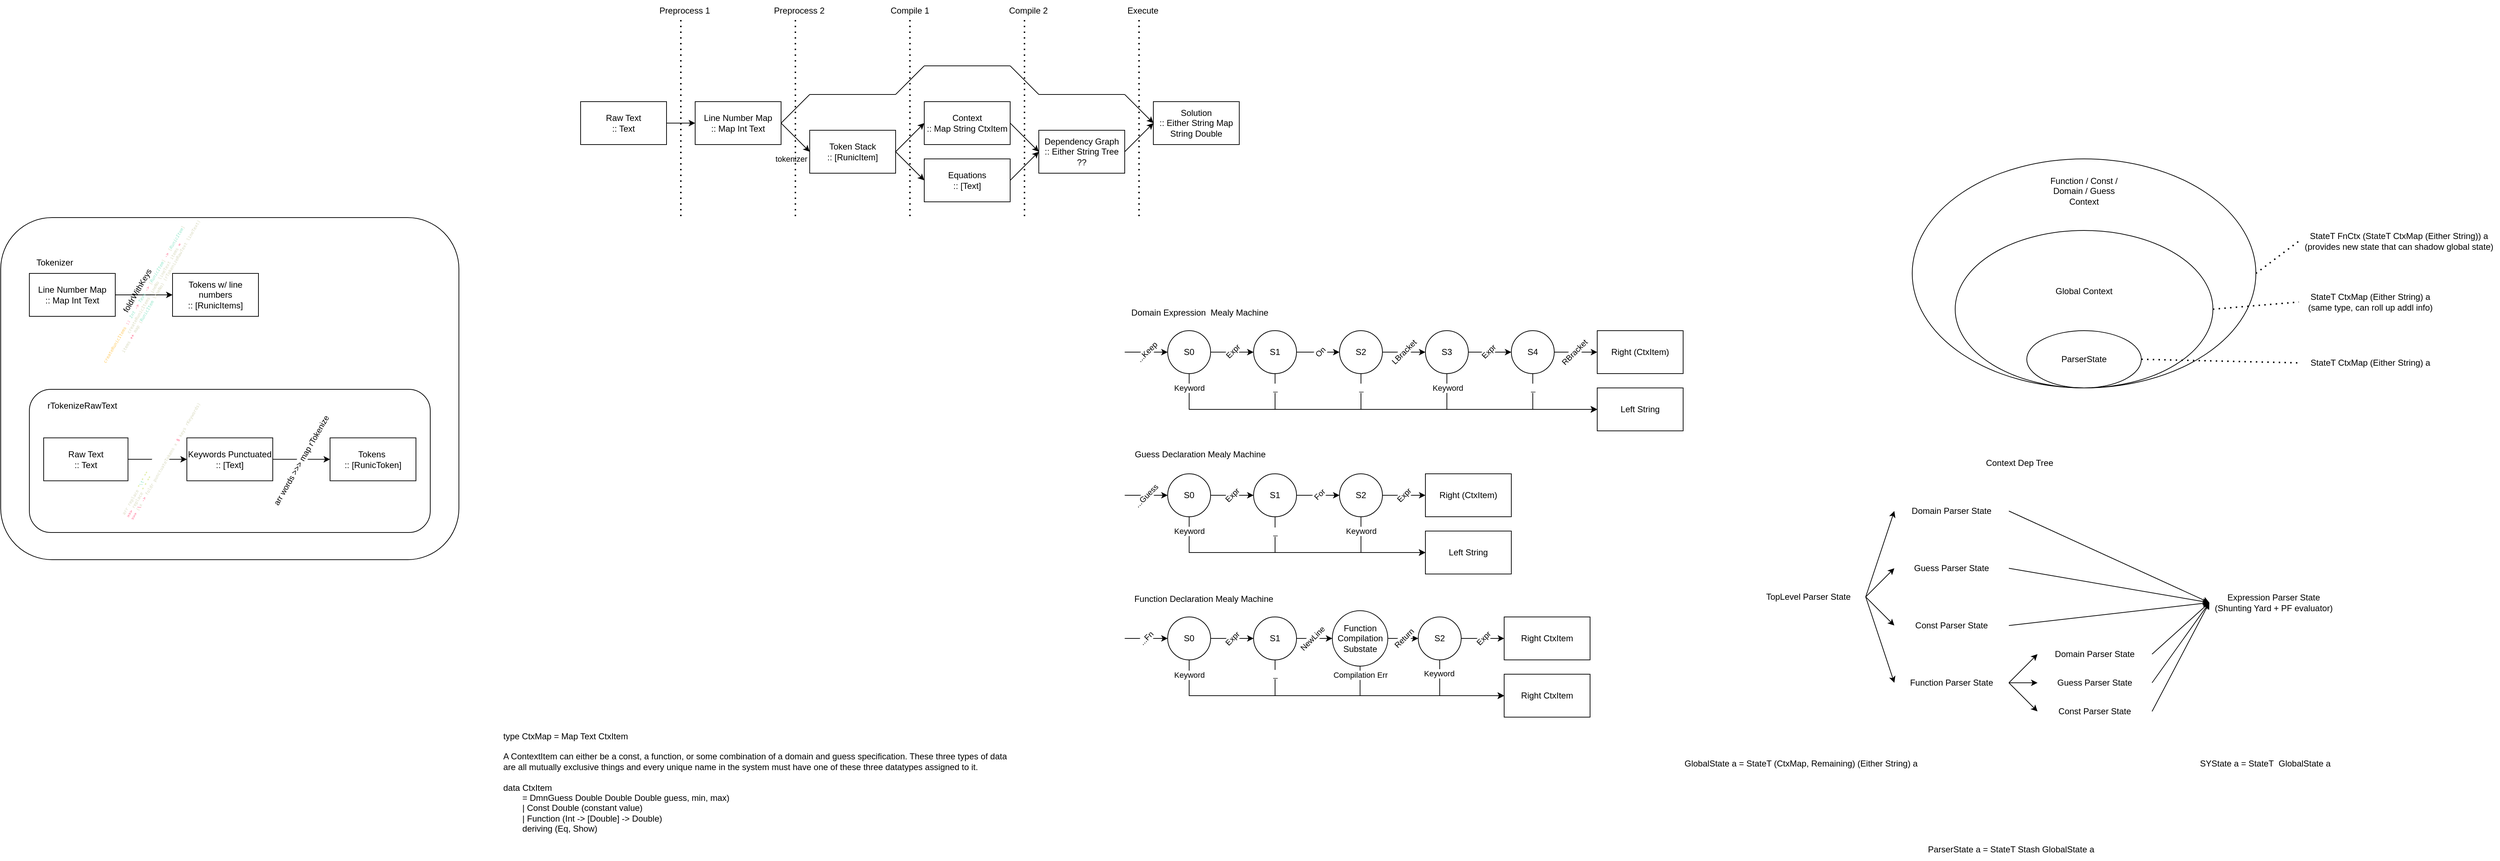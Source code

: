 <mxfile version="25.0.2">
  <diagram name="Page-1" id="S0do9fM15G61Ccgwfs_P">
    <mxGraphModel dx="2047" dy="714" grid="1" gridSize="10" guides="1" tooltips="1" connect="1" arrows="1" fold="1" page="0" pageScale="1" pageWidth="850" pageHeight="1100" math="0" shadow="0">
      <root>
        <mxCell id="0" />
        <mxCell id="1" parent="0" />
        <mxCell id="urvwsN98mO9vwwFV93mK-2" value="Raw Text&lt;div&gt;:: Text&lt;/div&gt;" style="rounded=0;whiteSpace=wrap;html=1;" parent="1" vertex="1">
          <mxGeometry x="80" y="160" width="120" height="60" as="geometry" />
        </mxCell>
        <mxCell id="urvwsN98mO9vwwFV93mK-3" value="" style="endArrow=classic;html=1;rounded=0;entryX=0;entryY=0.5;entryDx=0;entryDy=0;exitX=1;exitY=0.5;exitDx=0;exitDy=0;" parent="1" source="urvwsN98mO9vwwFV93mK-2" target="urvwsN98mO9vwwFV93mK-4" edge="1">
          <mxGeometry width="50" height="50" relative="1" as="geometry">
            <mxPoint x="190" y="180" as="sourcePoint" />
            <mxPoint x="210" y="170" as="targetPoint" />
          </mxGeometry>
        </mxCell>
        <mxCell id="urvwsN98mO9vwwFV93mK-4" value="Line Number Map&lt;div&gt;:: Map Int Text&lt;/div&gt;" style="rounded=0;whiteSpace=wrap;html=1;" parent="1" vertex="1">
          <mxGeometry x="240" y="160" width="120" height="60" as="geometry" />
        </mxCell>
        <mxCell id="urvwsN98mO9vwwFV93mK-5" value="" style="endArrow=classic;html=1;rounded=0;entryX=0;entryY=0.5;entryDx=0;entryDy=0;exitX=1;exitY=0.5;exitDx=0;exitDy=0;" parent="1" source="urvwsN98mO9vwwFV93mK-4" target="urvwsN98mO9vwwFV93mK-7" edge="1">
          <mxGeometry width="50" height="50" relative="1" as="geometry">
            <mxPoint x="380" y="190" as="sourcePoint" />
            <mxPoint x="425" y="230" as="targetPoint" />
          </mxGeometry>
        </mxCell>
        <mxCell id="8Oi3aWrr_vO2dW76eiPb-33" value="tokenizer" style="edgeLabel;html=1;align=center;verticalAlign=middle;resizable=0;points=[];" parent="urvwsN98mO9vwwFV93mK-5" vertex="1" connectable="0">
          <mxGeometry x="-0.249" y="-1" relative="1" as="geometry">
            <mxPoint y="34" as="offset" />
          </mxGeometry>
        </mxCell>
        <mxCell id="urvwsN98mO9vwwFV93mK-7" value="Token Stack&lt;div&gt;:: [RunicItem]&lt;/div&gt;" style="rounded=0;whiteSpace=wrap;html=1;" parent="1" vertex="1">
          <mxGeometry x="400" y="200" width="120" height="60" as="geometry" />
        </mxCell>
        <mxCell id="urvwsN98mO9vwwFV93mK-9" value="Context&lt;div&gt;:: Map String CtxItem&lt;/div&gt;" style="rounded=0;whiteSpace=wrap;html=1;" parent="1" vertex="1">
          <mxGeometry x="560" y="160" width="120" height="60" as="geometry" />
        </mxCell>
        <mxCell id="urvwsN98mO9vwwFV93mK-10" value="Equations&lt;div&gt;:: [Text]&lt;/div&gt;" style="rounded=0;whiteSpace=wrap;html=1;" parent="1" vertex="1">
          <mxGeometry x="560" y="240" width="120" height="60" as="geometry" />
        </mxCell>
        <mxCell id="urvwsN98mO9vwwFV93mK-13" value="" style="endArrow=classic;html=1;rounded=0;entryX=0;entryY=0.5;entryDx=0;entryDy=0;exitX=1;exitY=0.5;exitDx=0;exitDy=0;" parent="1" source="urvwsN98mO9vwwFV93mK-7" target="urvwsN98mO9vwwFV93mK-10" edge="1">
          <mxGeometry width="50" height="50" relative="1" as="geometry">
            <mxPoint x="490" y="280" as="sourcePoint" />
            <mxPoint x="530" y="280" as="targetPoint" />
          </mxGeometry>
        </mxCell>
        <mxCell id="urvwsN98mO9vwwFV93mK-14" value="" style="endArrow=classic;html=1;rounded=0;entryX=0;entryY=0.5;entryDx=0;entryDy=0;exitX=1;exitY=0.5;exitDx=0;exitDy=0;" parent="1" source="urvwsN98mO9vwwFV93mK-7" target="urvwsN98mO9vwwFV93mK-9" edge="1">
          <mxGeometry width="50" height="50" relative="1" as="geometry">
            <mxPoint x="550" y="230" as="sourcePoint" />
            <mxPoint x="560" y="210" as="targetPoint" />
          </mxGeometry>
        </mxCell>
        <mxCell id="8Oi3aWrr_vO2dW76eiPb-1" value="Dependency Graph&lt;div&gt;:: Either String Tree ??&lt;/div&gt;" style="rounded=0;whiteSpace=wrap;html=1;" parent="1" vertex="1">
          <mxGeometry x="720" y="200" width="120" height="60" as="geometry" />
        </mxCell>
        <mxCell id="8Oi3aWrr_vO2dW76eiPb-2" value="" style="endArrow=classic;html=1;rounded=0;entryX=0;entryY=0.5;entryDx=0;entryDy=0;exitX=1;exitY=0.5;exitDx=0;exitDy=0;" parent="1" source="urvwsN98mO9vwwFV93mK-9" target="8Oi3aWrr_vO2dW76eiPb-1" edge="1">
          <mxGeometry width="50" height="50" relative="1" as="geometry">
            <mxPoint x="700" y="160" as="sourcePoint" />
            <mxPoint x="740" y="200" as="targetPoint" />
          </mxGeometry>
        </mxCell>
        <mxCell id="8Oi3aWrr_vO2dW76eiPb-3" value="" style="endArrow=classic;html=1;rounded=0;entryX=0;entryY=0.5;entryDx=0;entryDy=0;exitX=1;exitY=0.5;exitDx=0;exitDy=0;" parent="1" source="urvwsN98mO9vwwFV93mK-10" target="8Oi3aWrr_vO2dW76eiPb-1" edge="1">
          <mxGeometry width="50" height="50" relative="1" as="geometry">
            <mxPoint x="690" y="270" as="sourcePoint" />
            <mxPoint x="620" y="210" as="targetPoint" />
          </mxGeometry>
        </mxCell>
        <mxCell id="8Oi3aWrr_vO2dW76eiPb-5" value="Solution&lt;div&gt;:: Either String Map String Double&lt;/div&gt;" style="rounded=0;whiteSpace=wrap;html=1;" parent="1" vertex="1">
          <mxGeometry x="880" y="160" width="120" height="60" as="geometry" />
        </mxCell>
        <mxCell id="8Oi3aWrr_vO2dW76eiPb-9" value="" style="endArrow=none;html=1;rounded=0;exitX=1;exitY=0.5;exitDx=0;exitDy=0;" parent="1" edge="1">
          <mxGeometry width="50" height="50" relative="1" as="geometry">
            <mxPoint x="680" y="110" as="sourcePoint" />
            <mxPoint x="720" y="150" as="targetPoint" />
          </mxGeometry>
        </mxCell>
        <mxCell id="8Oi3aWrr_vO2dW76eiPb-10" value="" style="endArrow=classic;html=1;rounded=0;entryX=0;entryY=0.5;entryDx=0;entryDy=0;" parent="1" target="8Oi3aWrr_vO2dW76eiPb-5" edge="1">
          <mxGeometry width="50" height="50" relative="1" as="geometry">
            <mxPoint x="840" y="150" as="sourcePoint" />
            <mxPoint x="890" y="100" as="targetPoint" />
          </mxGeometry>
        </mxCell>
        <mxCell id="8Oi3aWrr_vO2dW76eiPb-11" value="" style="endArrow=classic;html=1;rounded=0;exitX=1;exitY=0.5;exitDx=0;exitDy=0;entryX=0;entryY=0.5;entryDx=0;entryDy=0;" parent="1" source="8Oi3aWrr_vO2dW76eiPb-1" target="8Oi3aWrr_vO2dW76eiPb-5" edge="1">
          <mxGeometry width="50" height="50" relative="1" as="geometry">
            <mxPoint x="900" y="290" as="sourcePoint" />
            <mxPoint x="870" y="190" as="targetPoint" />
          </mxGeometry>
        </mxCell>
        <mxCell id="8Oi3aWrr_vO2dW76eiPb-12" value="" style="endArrow=none;html=1;rounded=0;" parent="1" edge="1">
          <mxGeometry width="50" height="50" relative="1" as="geometry">
            <mxPoint x="720" y="150" as="sourcePoint" />
            <mxPoint x="840" y="150" as="targetPoint" />
          </mxGeometry>
        </mxCell>
        <mxCell id="8Oi3aWrr_vO2dW76eiPb-14" value="" style="endArrow=none;html=1;rounded=0;exitX=1;exitY=0.5;exitDx=0;exitDy=0;" parent="1" source="urvwsN98mO9vwwFV93mK-4" edge="1">
          <mxGeometry width="50" height="50" relative="1" as="geometry">
            <mxPoint x="400" y="150" as="sourcePoint" />
            <mxPoint x="400" y="150" as="targetPoint" />
          </mxGeometry>
        </mxCell>
        <mxCell id="8Oi3aWrr_vO2dW76eiPb-15" value="" style="endArrow=none;html=1;rounded=0;" parent="1" edge="1">
          <mxGeometry width="50" height="50" relative="1" as="geometry">
            <mxPoint x="400" y="150" as="sourcePoint" />
            <mxPoint x="520" y="150" as="targetPoint" />
          </mxGeometry>
        </mxCell>
        <mxCell id="8Oi3aWrr_vO2dW76eiPb-16" value="" style="endArrow=none;html=1;rounded=0;" parent="1" edge="1">
          <mxGeometry width="50" height="50" relative="1" as="geometry">
            <mxPoint x="520" y="150" as="sourcePoint" />
            <mxPoint x="560" y="110" as="targetPoint" />
          </mxGeometry>
        </mxCell>
        <mxCell id="8Oi3aWrr_vO2dW76eiPb-17" value="" style="endArrow=none;html=1;rounded=0;" parent="1" edge="1">
          <mxGeometry width="50" height="50" relative="1" as="geometry">
            <mxPoint x="560" y="110" as="sourcePoint" />
            <mxPoint x="680" y="110" as="targetPoint" />
          </mxGeometry>
        </mxCell>
        <mxCell id="8Oi3aWrr_vO2dW76eiPb-18" value="" style="endArrow=none;dashed=1;html=1;dashPattern=1 3;strokeWidth=2;rounded=0;" parent="1" edge="1">
          <mxGeometry width="50" height="50" relative="1" as="geometry">
            <mxPoint x="220" y="320" as="sourcePoint" />
            <mxPoint x="220" y="40" as="targetPoint" />
          </mxGeometry>
        </mxCell>
        <mxCell id="8Oi3aWrr_vO2dW76eiPb-19" value="" style="endArrow=none;dashed=1;html=1;dashPattern=1 3;strokeWidth=2;rounded=0;" parent="1" edge="1">
          <mxGeometry width="50" height="50" relative="1" as="geometry">
            <mxPoint x="380" y="320" as="sourcePoint" />
            <mxPoint x="380" y="40" as="targetPoint" />
          </mxGeometry>
        </mxCell>
        <mxCell id="8Oi3aWrr_vO2dW76eiPb-20" value="" style="endArrow=none;dashed=1;html=1;dashPattern=1 3;strokeWidth=2;rounded=0;" parent="1" edge="1">
          <mxGeometry width="50" height="50" relative="1" as="geometry">
            <mxPoint x="540" y="320" as="sourcePoint" />
            <mxPoint x="540" y="40" as="targetPoint" />
          </mxGeometry>
        </mxCell>
        <mxCell id="8Oi3aWrr_vO2dW76eiPb-21" value="" style="endArrow=none;dashed=1;html=1;dashPattern=1 3;strokeWidth=2;rounded=0;" parent="1" edge="1">
          <mxGeometry width="50" height="50" relative="1" as="geometry">
            <mxPoint x="700" y="320" as="sourcePoint" />
            <mxPoint x="700" y="40" as="targetPoint" />
          </mxGeometry>
        </mxCell>
        <mxCell id="8Oi3aWrr_vO2dW76eiPb-22" value="" style="endArrow=none;dashed=1;html=1;dashPattern=1 3;strokeWidth=2;rounded=0;" parent="1" edge="1">
          <mxGeometry width="50" height="50" relative="1" as="geometry">
            <mxPoint x="860" y="320" as="sourcePoint" />
            <mxPoint x="860" y="40" as="targetPoint" />
          </mxGeometry>
        </mxCell>
        <mxCell id="8Oi3aWrr_vO2dW76eiPb-23" value="Preprocess 1" style="text;html=1;align=center;verticalAlign=middle;resizable=0;points=[];autosize=1;strokeColor=none;fillColor=none;" parent="1" vertex="1">
          <mxGeometry x="180" y="18" width="90" height="30" as="geometry" />
        </mxCell>
        <mxCell id="8Oi3aWrr_vO2dW76eiPb-24" value="Preprocess 2" style="text;html=1;align=center;verticalAlign=middle;resizable=0;points=[];autosize=1;strokeColor=none;fillColor=none;" parent="1" vertex="1">
          <mxGeometry x="340" y="18" width="90" height="30" as="geometry" />
        </mxCell>
        <mxCell id="8Oi3aWrr_vO2dW76eiPb-25" value="Compile 2" style="text;html=1;align=center;verticalAlign=middle;resizable=0;points=[];autosize=1;strokeColor=none;fillColor=none;" parent="1" vertex="1">
          <mxGeometry x="665" y="18" width="80" height="30" as="geometry" />
        </mxCell>
        <mxCell id="8Oi3aWrr_vO2dW76eiPb-27" value="Execute" style="text;html=1;align=center;verticalAlign=middle;resizable=0;points=[];autosize=1;strokeColor=none;fillColor=none;" parent="1" vertex="1">
          <mxGeometry x="830" y="18" width="70" height="30" as="geometry" />
        </mxCell>
        <mxCell id="8Oi3aWrr_vO2dW76eiPb-28" value="Compile 1" style="text;html=1;align=center;verticalAlign=middle;whiteSpace=wrap;rounded=0;" parent="1" vertex="1">
          <mxGeometry x="510" y="18" width="60" height="30" as="geometry" />
        </mxCell>
        <mxCell id="mDtplu6TRN5L0mdXnRgJ-82" value="" style="group" parent="1" vertex="1" connectable="0">
          <mxGeometry x="-690" y="370" width="600" height="430" as="geometry" />
        </mxCell>
        <mxCell id="8Oi3aWrr_vO2dW76eiPb-34" value="Tokenizer" style="text;html=1;align=center;verticalAlign=middle;resizable=0;points=[];autosize=1;strokeColor=none;fillColor=none;" parent="mDtplu6TRN5L0mdXnRgJ-82" vertex="1">
          <mxGeometry width="70" height="30" as="geometry" />
        </mxCell>
        <mxCell id="mDtplu6TRN5L0mdXnRgJ-16" value="" style="edgeStyle=orthogonalEdgeStyle;rounded=0;orthogonalLoop=1;jettySize=auto;html=1;" parent="mDtplu6TRN5L0mdXnRgJ-82" source="mDtplu6TRN5L0mdXnRgJ-11" target="mDtplu6TRN5L0mdXnRgJ-15" edge="1">
          <mxGeometry relative="1" as="geometry" />
        </mxCell>
        <mxCell id="mDtplu6TRN5L0mdXnRgJ-19" value="foldrWithKeys&lt;div style=&quot;font-size: 6px;&quot;&gt;&lt;div style=&quot;color: rgb(218, 219, 192); font-family: &amp;quot;Cascadia Code&amp;quot;, &amp;quot;Droid Sans Mono&amp;quot;, &amp;quot;monospace&amp;quot;, monospace; line-height: 120%; white-space-collapse: preserve;&quot;&gt;&lt;div style=&quot;line-height: 120%;&quot;&gt;&lt;span style=&quot;color: #ffcc66;&quot;&gt;createRunicItems&lt;/span&gt; &lt;span style=&quot;color: #ff6188;&quot;&gt;::&lt;/span&gt; &lt;span style=&quot;color: #95e6cb;font-style: italic;&quot;&gt;Int&lt;/span&gt; &lt;span style=&quot;color: #ff6188;&quot;&gt;-&amp;gt;&lt;/span&gt; &lt;span style=&quot;color: #95e6cb;font-style: italic;&quot;&gt;Text&lt;/span&gt; &lt;span style=&quot;color: #ff6188;&quot;&gt;-&amp;gt;&lt;/span&gt; [&lt;span style=&quot;color: #95e6cb;font-style: italic;&quot;&gt;RunicItem&lt;/span&gt;] &lt;span style=&quot;color: #ff6188;&quot;&gt;-&amp;gt;&lt;/span&gt; [&lt;span style=&quot;color: #95e6cb;font-style: italic;&quot;&gt;RunicItem&lt;/span&gt;]&lt;/div&gt;&lt;div style=&quot;line-height: 120%;&quot;&gt;        createRunicItems lineNo lineText items &lt;span style=&quot;color: #ff6188;&quot;&gt;=&lt;/span&gt;&lt;/div&gt;&lt;div style=&quot;line-height: 120%;&quot;&gt;            items &lt;span style=&quot;color: rgb(255, 97, 136);&quot;&gt;++&lt;/span&gt; map (&lt;span style=&quot;color: rgb(149, 230, 203);&quot;&gt;RunicItem&lt;/span&gt; lineNo) (rTokenizeRawText lineText)&lt;/div&gt;&lt;/div&gt;&lt;/div&gt;" style="edgeLabel;html=1;align=center;verticalAlign=middle;resizable=0;points=[];rotation=-60;labelBackgroundColor=none;" parent="mDtplu6TRN5L0mdXnRgJ-16" vertex="1" connectable="0">
          <mxGeometry x="0.267" y="-1" relative="1" as="geometry">
            <mxPoint x="-11" y="-1" as="offset" />
          </mxGeometry>
        </mxCell>
        <mxCell id="mDtplu6TRN5L0mdXnRgJ-11" value="&lt;div&gt;Line Number Map&lt;/div&gt;:: Map Int Text" style="rounded=0;whiteSpace=wrap;html=1;" parent="mDtplu6TRN5L0mdXnRgJ-82" vertex="1">
          <mxGeometry y="30" width="120" height="60" as="geometry" />
        </mxCell>
        <mxCell id="mDtplu6TRN5L0mdXnRgJ-13" value="" style="group" parent="mDtplu6TRN5L0mdXnRgJ-82" vertex="1" connectable="0">
          <mxGeometry y="192" width="600" height="238" as="geometry" />
        </mxCell>
        <mxCell id="mDtplu6TRN5L0mdXnRgJ-7" value="" style="edgeStyle=orthogonalEdgeStyle;rounded=0;orthogonalLoop=1;jettySize=auto;html=1;" parent="mDtplu6TRN5L0mdXnRgJ-13" source="8Oi3aWrr_vO2dW76eiPb-36" target="8Oi3aWrr_vO2dW76eiPb-37" edge="1">
          <mxGeometry relative="1" as="geometry" />
        </mxCell>
        <mxCell id="mDtplu6TRN5L0mdXnRgJ-8" value="&lt;div style=&quot;color: rgb(218, 219, 192); font-family: &amp;quot;Cascadia Code&amp;quot;, &amp;quot;Droid Sans Mono&amp;quot;, &amp;quot;monospace&amp;quot;, monospace; font-size: 6px; text-align: left; white-space-collapse: preserve; line-height: 7.2px;&quot;&gt;arr replace &lt;span style=&quot;color: rgb(194, 217, 76);&quot;&gt;&quot;&lt;/span&gt;&lt;span style=&quot;color: rgb(149, 230, 203);&quot;&gt;\t&lt;/span&gt;&lt;span style=&quot;color: rgb(194, 217, 76);&quot;&gt;&quot;&lt;/span&gt; &lt;span style=&quot;color: rgb(194, 217, 76);&quot;&gt;&quot;&quot;&lt;/span&gt;&lt;/div&gt;&lt;div style=&quot;color: rgb(218, 219, 192); font-family: &amp;quot;Cascadia Code&amp;quot;, &amp;quot;Droid Sans Mono&amp;quot;, &amp;quot;monospace&amp;quot;, monospace; font-size: 6px; text-align: left; white-space-collapse: preserve; line-height: 7.2px;&quot;&gt;&lt;span style=&quot;color: rgb(255, 97, 136);&quot;&gt;&amp;gt;&amp;gt;&amp;gt;&lt;/span&gt; replace &lt;span style=&quot;color: rgb(194, 217, 76);&quot;&gt;&quot; &quot;&lt;/span&gt; &lt;span style=&quot;color: rgb(194, 217, 76);&quot;&gt;&quot;&quot;&lt;/span&gt;&lt;/div&gt;&lt;div style=&quot;color: rgb(218, 219, 192); font-family: &amp;quot;Cascadia Code&amp;quot;, &amp;quot;Droid Sans Mono&amp;quot;, &amp;quot;monospace&amp;quot;, monospace; font-size: 6px; text-align: left; white-space-collapse: preserve; line-height: 7.2px;&quot;&gt;&lt;span style=&quot;color: rgb(255, 97, 136);&quot;&gt;&amp;gt;&amp;gt;&amp;gt;&lt;/span&gt; (&lt;span style=&quot;color: rgb(255, 97, 136);&quot;&gt;\&lt;/span&gt;x &lt;span style=&quot;color: rgb(255, 97, 136);&quot;&gt;-&amp;gt;&lt;/span&gt; foldr punctuateTokens x &lt;span style=&quot;color: rgb(255, 97, 136);&quot;&gt;$&lt;/span&gt; keys rKeywords)&lt;/div&gt;" style="edgeLabel;html=1;align=center;verticalAlign=middle;resizable=0;points=[];rotation=-60;" parent="mDtplu6TRN5L0mdXnRgJ-7" vertex="1" connectable="0">
          <mxGeometry x="0.093" y="1" relative="1" as="geometry">
            <mxPoint as="offset" />
          </mxGeometry>
        </mxCell>
        <mxCell id="8Oi3aWrr_vO2dW76eiPb-36" value="Raw Text&lt;div&gt;:: Text&lt;/div&gt;" style="rounded=0;whiteSpace=wrap;html=1;" parent="mDtplu6TRN5L0mdXnRgJ-13" vertex="1">
          <mxGeometry x="20" y="67.77" width="117.78" height="60" as="geometry" />
        </mxCell>
        <mxCell id="8Oi3aWrr_vO2dW76eiPb-41" value="" style="edgeStyle=orthogonalEdgeStyle;rounded=0;orthogonalLoop=1;jettySize=auto;html=1;" parent="mDtplu6TRN5L0mdXnRgJ-13" source="8Oi3aWrr_vO2dW76eiPb-37" target="8Oi3aWrr_vO2dW76eiPb-40" edge="1">
          <mxGeometry relative="1" as="geometry" />
        </mxCell>
        <mxCell id="8Oi3aWrr_vO2dW76eiPb-42" value="arr words &amp;gt;&amp;gt;&amp;gt; map rTokenize&amp;nbsp;" style="edgeLabel;html=1;align=center;verticalAlign=middle;resizable=0;points=[];rotation=-60;" parent="8Oi3aWrr_vO2dW76eiPb-41" vertex="1" connectable="0">
          <mxGeometry x="-0.026" y="1" relative="1" as="geometry">
            <mxPoint x="1" y="1" as="offset" />
          </mxGeometry>
        </mxCell>
        <mxCell id="8Oi3aWrr_vO2dW76eiPb-37" value="Keywords Punctuated&lt;div&gt;:: [Text]&lt;/div&gt;" style="rounded=0;whiteSpace=wrap;html=1;" parent="mDtplu6TRN5L0mdXnRgJ-13" vertex="1">
          <mxGeometry x="220" y="67.77" width="120" height="60" as="geometry" />
        </mxCell>
        <mxCell id="8Oi3aWrr_vO2dW76eiPb-40" value="Tokens&amp;nbsp;&lt;div&gt;:: [RunicToken]&lt;/div&gt;" style="rounded=0;whiteSpace=wrap;html=1;" parent="mDtplu6TRN5L0mdXnRgJ-13" vertex="1">
          <mxGeometry x="420" y="67.77" width="120" height="60" as="geometry" />
        </mxCell>
        <mxCell id="mDtplu6TRN5L0mdXnRgJ-3" value="" style="rounded=1;whiteSpace=wrap;html=1;glass=0;fillColor=none;align=left;" parent="mDtplu6TRN5L0mdXnRgJ-13" vertex="1">
          <mxGeometry width="560" height="200" as="geometry" />
        </mxCell>
        <mxCell id="mDtplu6TRN5L0mdXnRgJ-4" value="rTokenizeRawText" style="text;html=1;align=center;verticalAlign=middle;whiteSpace=wrap;rounded=0;" parent="mDtplu6TRN5L0mdXnRgJ-13" vertex="1">
          <mxGeometry x="20" y="8" width="107.78" height="30" as="geometry" />
        </mxCell>
        <mxCell id="mDtplu6TRN5L0mdXnRgJ-29" value="" style="rounded=1;whiteSpace=wrap;html=1;glass=0;fillColor=none;align=left;" parent="mDtplu6TRN5L0mdXnRgJ-13" vertex="1">
          <mxGeometry x="-40" y="-240" width="640" height="478" as="geometry" />
        </mxCell>
        <mxCell id="mDtplu6TRN5L0mdXnRgJ-15" value="&lt;div&gt;Tokens w/ line numbers&lt;/div&gt;:: [RunicItems]" style="rounded=0;whiteSpace=wrap;html=1;" parent="mDtplu6TRN5L0mdXnRgJ-82" vertex="1">
          <mxGeometry x="200" y="30" width="120" height="60" as="geometry" />
        </mxCell>
        <mxCell id="jhfQQzSHSTKUTQnxxvx5-6" value="" style="edgeStyle=orthogonalEdgeStyle;rounded=0;orthogonalLoop=1;jettySize=auto;html=1;" parent="1" source="jhfQQzSHSTKUTQnxxvx5-1" target="jhfQQzSHSTKUTQnxxvx5-4" edge="1">
          <mxGeometry relative="1" as="geometry" />
        </mxCell>
        <mxCell id="jhfQQzSHSTKUTQnxxvx5-7" value="Expr" style="edgeLabel;html=1;align=center;verticalAlign=middle;resizable=0;points=[];rotation=-45;" parent="jhfQQzSHSTKUTQnxxvx5-6" vertex="1" connectable="0">
          <mxGeometry x="0.562" relative="1" as="geometry">
            <mxPoint x="-17" as="offset" />
          </mxGeometry>
        </mxCell>
        <mxCell id="jhfQQzSHSTKUTQnxxvx5-21" style="edgeStyle=orthogonalEdgeStyle;rounded=0;orthogonalLoop=1;jettySize=auto;html=1;entryX=0;entryY=0.5;entryDx=0;entryDy=0;" parent="1" source="jhfQQzSHSTKUTQnxxvx5-1" target="jhfQQzSHSTKUTQnxxvx5-20" edge="1">
          <mxGeometry relative="1" as="geometry">
            <Array as="points">
              <mxPoint x="930" y="990" />
            </Array>
          </mxGeometry>
        </mxCell>
        <mxCell id="jhfQQzSHSTKUTQnxxvx5-25" value="Keyword" style="edgeLabel;html=1;align=center;verticalAlign=middle;resizable=0;points=[];" parent="jhfQQzSHSTKUTQnxxvx5-21" vertex="1" connectable="0">
          <mxGeometry x="-0.904" y="-1" relative="1" as="geometry">
            <mxPoint x="1" y="-3" as="offset" />
          </mxGeometry>
        </mxCell>
        <mxCell id="jhfQQzSHSTKUTQnxxvx5-1" value="S0" style="ellipse;whiteSpace=wrap;html=1;aspect=fixed;" parent="1" vertex="1">
          <mxGeometry x="900" y="880" width="60" height="60" as="geometry" />
        </mxCell>
        <mxCell id="jhfQQzSHSTKUTQnxxvx5-2" value="" style="endArrow=classic;html=1;rounded=0;entryX=0;entryY=0.5;entryDx=0;entryDy=0;" parent="1" target="jhfQQzSHSTKUTQnxxvx5-1" edge="1">
          <mxGeometry width="50" height="50" relative="1" as="geometry">
            <mxPoint x="840" y="910" as="sourcePoint" />
            <mxPoint x="1060" y="820" as="targetPoint" />
          </mxGeometry>
        </mxCell>
        <mxCell id="jhfQQzSHSTKUTQnxxvx5-3" value="...Fn" style="edgeLabel;html=1;align=center;verticalAlign=middle;resizable=0;points=[];rotation=-45;" parent="jhfQQzSHSTKUTQnxxvx5-2" vertex="1" connectable="0">
          <mxGeometry x="-0.082" y="-3" relative="1" as="geometry">
            <mxPoint x="2" y="-3" as="offset" />
          </mxGeometry>
        </mxCell>
        <mxCell id="jhfQQzSHSTKUTQnxxvx5-9" value="" style="edgeStyle=orthogonalEdgeStyle;rounded=0;orthogonalLoop=1;jettySize=auto;html=1;" parent="1" source="jhfQQzSHSTKUTQnxxvx5-4" target="jhfQQzSHSTKUTQnxxvx5-8" edge="1">
          <mxGeometry relative="1" as="geometry" />
        </mxCell>
        <mxCell id="jhfQQzSHSTKUTQnxxvx5-10" value="NewLine" style="edgeLabel;html=1;align=center;verticalAlign=middle;resizable=0;points=[];rotation=-45;" parent="jhfQQzSHSTKUTQnxxvx5-9" vertex="1" connectable="0">
          <mxGeometry x="0.516" relative="1" as="geometry">
            <mxPoint x="-16" as="offset" />
          </mxGeometry>
        </mxCell>
        <mxCell id="jhfQQzSHSTKUTQnxxvx5-22" style="edgeStyle=orthogonalEdgeStyle;rounded=0;orthogonalLoop=1;jettySize=auto;html=1;entryX=0;entryY=0.5;entryDx=0;entryDy=0;" parent="1" source="jhfQQzSHSTKUTQnxxvx5-4" target="jhfQQzSHSTKUTQnxxvx5-20" edge="1">
          <mxGeometry relative="1" as="geometry">
            <Array as="points">
              <mxPoint x="1050" y="990" />
            </Array>
          </mxGeometry>
        </mxCell>
        <mxCell id="jhfQQzSHSTKUTQnxxvx5-26" value="_" style="edgeLabel;html=1;align=center;verticalAlign=middle;resizable=0;points=[];" parent="jhfQQzSHSTKUTQnxxvx5-22" vertex="1" connectable="0">
          <mxGeometry x="-0.903" relative="1" as="geometry">
            <mxPoint y="2" as="offset" />
          </mxGeometry>
        </mxCell>
        <mxCell id="jhfQQzSHSTKUTQnxxvx5-4" value="S1" style="ellipse;whiteSpace=wrap;html=1;aspect=fixed;" parent="1" vertex="1">
          <mxGeometry x="1020" y="880" width="60" height="60" as="geometry" />
        </mxCell>
        <mxCell id="jhfQQzSHSTKUTQnxxvx5-12" value="" style="edgeStyle=orthogonalEdgeStyle;rounded=0;orthogonalLoop=1;jettySize=auto;html=1;entryX=0;entryY=0.5;entryDx=0;entryDy=0;" parent="1" source="jhfQQzSHSTKUTQnxxvx5-8" target="jhfQQzSHSTKUTQnxxvx5-14" edge="1">
          <mxGeometry relative="1" as="geometry">
            <mxPoint x="1260" y="910" as="targetPoint" />
          </mxGeometry>
        </mxCell>
        <mxCell id="jhfQQzSHSTKUTQnxxvx5-16" value="Return" style="edgeLabel;html=1;align=center;verticalAlign=middle;resizable=0;points=[];rotation=-45;" parent="jhfQQzSHSTKUTQnxxvx5-12" vertex="1" connectable="0">
          <mxGeometry x="0.027" relative="1" as="geometry">
            <mxPoint as="offset" />
          </mxGeometry>
        </mxCell>
        <mxCell id="jhfQQzSHSTKUTQnxxvx5-23" style="edgeStyle=orthogonalEdgeStyle;rounded=0;orthogonalLoop=1;jettySize=auto;html=1;entryX=0;entryY=0.5;entryDx=0;entryDy=0;" parent="1" source="jhfQQzSHSTKUTQnxxvx5-8" target="jhfQQzSHSTKUTQnxxvx5-20" edge="1">
          <mxGeometry relative="1" as="geometry">
            <Array as="points">
              <mxPoint x="1168" y="990" />
            </Array>
          </mxGeometry>
        </mxCell>
        <mxCell id="jhfQQzSHSTKUTQnxxvx5-27" value="Compilation Err" style="edgeLabel;html=1;align=center;verticalAlign=middle;resizable=0;points=[];" parent="jhfQQzSHSTKUTQnxxvx5-23" vertex="1" connectable="0">
          <mxGeometry x="-0.864" y="1" relative="1" as="geometry">
            <mxPoint x="-1" y="-5" as="offset" />
          </mxGeometry>
        </mxCell>
        <mxCell id="jhfQQzSHSTKUTQnxxvx5-8" value="Function Compilation&lt;div&gt;Substate&lt;/div&gt;" style="ellipse;whiteSpace=wrap;html=1;aspect=fixed;" parent="1" vertex="1">
          <mxGeometry x="1130" y="871.25" width="77.5" height="77.5" as="geometry" />
        </mxCell>
        <mxCell id="jhfQQzSHSTKUTQnxxvx5-18" value="" style="edgeStyle=orthogonalEdgeStyle;rounded=0;orthogonalLoop=1;jettySize=auto;html=1;" parent="1" source="jhfQQzSHSTKUTQnxxvx5-14" target="jhfQQzSHSTKUTQnxxvx5-17" edge="1">
          <mxGeometry relative="1" as="geometry" />
        </mxCell>
        <mxCell id="jhfQQzSHSTKUTQnxxvx5-19" value="Expr" style="edgeLabel;html=1;align=center;verticalAlign=middle;resizable=0;points=[];rotation=-45;" parent="jhfQQzSHSTKUTQnxxvx5-18" vertex="1" connectable="0">
          <mxGeometry x="0.413" y="3" relative="1" as="geometry">
            <mxPoint x="-12" y="3" as="offset" />
          </mxGeometry>
        </mxCell>
        <mxCell id="jhfQQzSHSTKUTQnxxvx5-24" style="edgeStyle=orthogonalEdgeStyle;rounded=0;orthogonalLoop=1;jettySize=auto;html=1;entryX=0;entryY=0.5;entryDx=0;entryDy=0;" parent="1" source="jhfQQzSHSTKUTQnxxvx5-14" target="jhfQQzSHSTKUTQnxxvx5-20" edge="1">
          <mxGeometry relative="1" as="geometry">
            <Array as="points">
              <mxPoint x="1280" y="990" />
            </Array>
          </mxGeometry>
        </mxCell>
        <mxCell id="jhfQQzSHSTKUTQnxxvx5-28" value="Keyword" style="edgeLabel;html=1;align=center;verticalAlign=middle;resizable=0;points=[];" parent="jhfQQzSHSTKUTQnxxvx5-24" vertex="1" connectable="0">
          <mxGeometry x="-0.737" y="-1" relative="1" as="geometry">
            <mxPoint as="offset" />
          </mxGeometry>
        </mxCell>
        <mxCell id="jhfQQzSHSTKUTQnxxvx5-14" value="S2" style="ellipse;whiteSpace=wrap;html=1;aspect=fixed;" parent="1" vertex="1">
          <mxGeometry x="1250" y="880" width="60" height="60" as="geometry" />
        </mxCell>
        <mxCell id="jhfQQzSHSTKUTQnxxvx5-17" value="Right CtxItem" style="rounded=0;whiteSpace=wrap;html=1;" parent="1" vertex="1">
          <mxGeometry x="1370" y="880" width="120" height="60" as="geometry" />
        </mxCell>
        <mxCell id="mDtplu6TRN5L0mdXnRgJ-77" value="" style="group" parent="1" vertex="1" connectable="0">
          <mxGeometry x="840" y="480" width="820" height="158" as="geometry" />
        </mxCell>
        <mxCell id="mDtplu6TRN5L0mdXnRgJ-36" value="" style="edgeStyle=orthogonalEdgeStyle;rounded=0;orthogonalLoop=1;jettySize=auto;html=1;entryX=0;entryY=0.5;entryDx=0;entryDy=0;exitX=1;exitY=0.5;exitDx=0;exitDy=0;" parent="mDtplu6TRN5L0mdXnRgJ-77" source="mDtplu6TRN5L0mdXnRgJ-70" target="mDtplu6TRN5L0mdXnRgJ-71" edge="1">
          <mxGeometry relative="1" as="geometry">
            <mxPoint x="120" y="30" as="sourcePoint" />
            <mxPoint x="180" y="30.0" as="targetPoint" />
          </mxGeometry>
        </mxCell>
        <mxCell id="mDtplu6TRN5L0mdXnRgJ-37" value="Expr" style="edgeLabel;html=1;align=center;verticalAlign=middle;resizable=0;points=[];rotation=-45;" parent="mDtplu6TRN5L0mdXnRgJ-36" vertex="1" connectable="0">
          <mxGeometry x="0.011" y="1" relative="1" as="geometry">
            <mxPoint as="offset" />
          </mxGeometry>
        </mxCell>
        <mxCell id="mDtplu6TRN5L0mdXnRgJ-53" style="edgeStyle=orthogonalEdgeStyle;rounded=0;orthogonalLoop=1;jettySize=auto;html=1;entryX=0;entryY=0.5;entryDx=0;entryDy=0;exitX=0.5;exitY=1;exitDx=0;exitDy=0;" parent="mDtplu6TRN5L0mdXnRgJ-77" source="mDtplu6TRN5L0mdXnRgJ-70" target="mDtplu6TRN5L0mdXnRgJ-38" edge="1">
          <mxGeometry relative="1" as="geometry">
            <mxPoint x="90" y="60" as="sourcePoint" />
            <Array as="points">
              <mxPoint x="90" y="110" />
            </Array>
          </mxGeometry>
        </mxCell>
        <mxCell id="mDtplu6TRN5L0mdXnRgJ-64" value="Keyword" style="edgeLabel;html=1;align=center;verticalAlign=middle;resizable=0;points=[];" parent="mDtplu6TRN5L0mdXnRgJ-53" vertex="1" connectable="0">
          <mxGeometry x="-0.803" y="-2" relative="1" as="geometry">
            <mxPoint x="-11" y="-32" as="offset" />
          </mxGeometry>
        </mxCell>
        <mxCell id="mDtplu6TRN5L0mdXnRgJ-42" value="" style="edgeStyle=orthogonalEdgeStyle;rounded=0;orthogonalLoop=1;jettySize=auto;html=1;exitX=1;exitY=0.5;exitDx=0;exitDy=0;entryX=0;entryY=0.5;entryDx=0;entryDy=0;" parent="mDtplu6TRN5L0mdXnRgJ-77" source="mDtplu6TRN5L0mdXnRgJ-71" target="mDtplu6TRN5L0mdXnRgJ-74" edge="1">
          <mxGeometry relative="1" as="geometry">
            <mxPoint x="240" y="30" as="sourcePoint" />
            <mxPoint x="300" y="30" as="targetPoint" />
          </mxGeometry>
        </mxCell>
        <mxCell id="mDtplu6TRN5L0mdXnRgJ-43" value="On" style="edgeLabel;html=1;align=center;verticalAlign=middle;resizable=0;points=[];rotation=-45;" parent="mDtplu6TRN5L0mdXnRgJ-42" vertex="1" connectable="0">
          <mxGeometry x="-0.289" relative="1" as="geometry">
            <mxPoint x="11" as="offset" />
          </mxGeometry>
        </mxCell>
        <mxCell id="mDtplu6TRN5L0mdXnRgJ-50" value="" style="edgeStyle=orthogonalEdgeStyle;rounded=0;orthogonalLoop=1;jettySize=auto;html=1;exitX=0.5;exitY=1;exitDx=0;exitDy=0;entryX=0;entryY=0.5;entryDx=0;entryDy=0;" parent="mDtplu6TRN5L0mdXnRgJ-77" source="mDtplu6TRN5L0mdXnRgJ-71" target="mDtplu6TRN5L0mdXnRgJ-38" edge="1">
          <mxGeometry relative="1" as="geometry">
            <mxPoint x="210" y="60" as="sourcePoint" />
            <Array as="points">
              <mxPoint x="210" y="110" />
            </Array>
          </mxGeometry>
        </mxCell>
        <mxCell id="mDtplu6TRN5L0mdXnRgJ-63" value="_" style="edgeLabel;html=1;align=center;verticalAlign=middle;resizable=0;points=[];" parent="mDtplu6TRN5L0mdXnRgJ-50" vertex="1" connectable="0">
          <mxGeometry x="-0.613" relative="1" as="geometry">
            <mxPoint x="-47" y="-30" as="offset" />
          </mxGeometry>
        </mxCell>
        <mxCell id="mDtplu6TRN5L0mdXnRgJ-38" value="Left String" style="whiteSpace=wrap;html=1;" parent="mDtplu6TRN5L0mdXnRgJ-77" vertex="1">
          <mxGeometry x="660" y="80" width="120" height="60" as="geometry" />
        </mxCell>
        <mxCell id="mDtplu6TRN5L0mdXnRgJ-46" value="" style="edgeStyle=orthogonalEdgeStyle;rounded=0;orthogonalLoop=1;jettySize=auto;html=1;exitX=1;exitY=0.5;exitDx=0;exitDy=0;entryX=0;entryY=0.5;entryDx=0;entryDy=0;" parent="mDtplu6TRN5L0mdXnRgJ-77" source="mDtplu6TRN5L0mdXnRgJ-74" target="mDtplu6TRN5L0mdXnRgJ-72" edge="1">
          <mxGeometry relative="1" as="geometry">
            <mxPoint x="360" y="30" as="sourcePoint" />
            <mxPoint x="420" y="30" as="targetPoint" />
          </mxGeometry>
        </mxCell>
        <mxCell id="mDtplu6TRN5L0mdXnRgJ-55" value="LBracket" style="edgeLabel;html=1;align=center;verticalAlign=middle;resizable=0;points=[];rotation=-45;" parent="mDtplu6TRN5L0mdXnRgJ-46" vertex="1" connectable="0">
          <mxGeometry x="0.081" y="-2" relative="1" as="geometry">
            <mxPoint x="-3" y="-2" as="offset" />
          </mxGeometry>
        </mxCell>
        <mxCell id="mDtplu6TRN5L0mdXnRgJ-51" value="" style="edgeStyle=orthogonalEdgeStyle;rounded=0;orthogonalLoop=1;jettySize=auto;html=1;exitX=0.5;exitY=1;exitDx=0;exitDy=0;entryX=0;entryY=0.5;entryDx=0;entryDy=0;" parent="mDtplu6TRN5L0mdXnRgJ-77" source="mDtplu6TRN5L0mdXnRgJ-74" target="mDtplu6TRN5L0mdXnRgJ-38" edge="1">
          <mxGeometry relative="1" as="geometry">
            <mxPoint x="330" y="60" as="sourcePoint" />
            <Array as="points">
              <mxPoint x="330" y="110" />
            </Array>
          </mxGeometry>
        </mxCell>
        <mxCell id="mDtplu6TRN5L0mdXnRgJ-60" value="_" style="edgeLabel;html=1;align=center;verticalAlign=middle;resizable=0;points=[];" parent="mDtplu6TRN5L0mdXnRgJ-51" vertex="1" connectable="0">
          <mxGeometry x="-0.406" y="-1" relative="1" as="geometry">
            <mxPoint x="-63" y="-31" as="offset" />
          </mxGeometry>
        </mxCell>
        <mxCell id="mDtplu6TRN5L0mdXnRgJ-54" style="edgeStyle=orthogonalEdgeStyle;rounded=0;orthogonalLoop=1;jettySize=auto;html=1;entryX=0;entryY=0.5;entryDx=0;entryDy=0;exitX=0.5;exitY=1;exitDx=0;exitDy=0;exitPerimeter=0;" parent="mDtplu6TRN5L0mdXnRgJ-77" source="mDtplu6TRN5L0mdXnRgJ-72" target="mDtplu6TRN5L0mdXnRgJ-38" edge="1">
          <mxGeometry relative="1" as="geometry">
            <mxPoint x="450" y="60" as="sourcePoint" />
            <Array as="points">
              <mxPoint x="450" y="110" />
            </Array>
          </mxGeometry>
        </mxCell>
        <mxCell id="mDtplu6TRN5L0mdXnRgJ-59" value="Keyword" style="edgeLabel;html=1;align=center;verticalAlign=middle;resizable=0;points=[];" parent="mDtplu6TRN5L0mdXnRgJ-54" vertex="1" connectable="0">
          <mxGeometry x="-0.55" y="1" relative="1" as="geometry">
            <mxPoint x="-8" y="-29" as="offset" />
          </mxGeometry>
        </mxCell>
        <mxCell id="mDtplu6TRN5L0mdXnRgJ-57" value="" style="edgeStyle=orthogonalEdgeStyle;rounded=0;orthogonalLoop=1;jettySize=auto;html=1;exitX=1;exitY=0.5;exitDx=0;exitDy=0;entryX=0;entryY=0.5;entryDx=0;entryDy=0;" parent="mDtplu6TRN5L0mdXnRgJ-77" source="mDtplu6TRN5L0mdXnRgJ-72" target="mDtplu6TRN5L0mdXnRgJ-73" edge="1">
          <mxGeometry relative="1" as="geometry">
            <mxPoint x="480" y="30" as="sourcePoint" />
            <mxPoint x="540" y="30.0" as="targetPoint" />
          </mxGeometry>
        </mxCell>
        <mxCell id="mDtplu6TRN5L0mdXnRgJ-58" value="Expr" style="edgeLabel;html=1;align=center;verticalAlign=middle;resizable=0;points=[];rotation=-45;" parent="mDtplu6TRN5L0mdXnRgJ-57" vertex="1" connectable="0">
          <mxGeometry x="-0.071" y="1" relative="1" as="geometry">
            <mxPoint as="offset" />
          </mxGeometry>
        </mxCell>
        <mxCell id="mDtplu6TRN5L0mdXnRgJ-65" style="edgeStyle=orthogonalEdgeStyle;rounded=0;orthogonalLoop=1;jettySize=auto;html=1;entryX=0;entryY=0.5;entryDx=0;entryDy=0;exitX=0.5;exitY=1;exitDx=0;exitDy=0;" parent="mDtplu6TRN5L0mdXnRgJ-77" source="mDtplu6TRN5L0mdXnRgJ-73" target="mDtplu6TRN5L0mdXnRgJ-38" edge="1">
          <mxGeometry relative="1" as="geometry">
            <mxPoint x="570.034" y="60" as="sourcePoint" />
            <Array as="points">
              <mxPoint x="570" y="110" />
            </Array>
          </mxGeometry>
        </mxCell>
        <mxCell id="mDtplu6TRN5L0mdXnRgJ-66" value="_" style="edgeLabel;html=1;align=center;verticalAlign=middle;resizable=0;points=[];" parent="mDtplu6TRN5L0mdXnRgJ-65" vertex="1" connectable="0">
          <mxGeometry x="-0.828" relative="1" as="geometry">
            <mxPoint y="8" as="offset" />
          </mxGeometry>
        </mxCell>
        <mxCell id="mDtplu6TRN5L0mdXnRgJ-68" value="" style="edgeStyle=orthogonalEdgeStyle;rounded=0;orthogonalLoop=1;jettySize=auto;html=1;exitX=1;exitY=0.5;exitDx=0;exitDy=0;" parent="mDtplu6TRN5L0mdXnRgJ-77" source="mDtplu6TRN5L0mdXnRgJ-73" target="mDtplu6TRN5L0mdXnRgJ-67" edge="1">
          <mxGeometry relative="1" as="geometry">
            <mxPoint x="600" y="30.0" as="sourcePoint" />
          </mxGeometry>
        </mxCell>
        <mxCell id="mDtplu6TRN5L0mdXnRgJ-69" value="RBracket" style="edgeLabel;html=1;align=center;verticalAlign=middle;resizable=0;points=[];rotation=-45;" parent="mDtplu6TRN5L0mdXnRgJ-68" vertex="1" connectable="0">
          <mxGeometry x="-0.059" y="-2" relative="1" as="geometry">
            <mxPoint y="-2" as="offset" />
          </mxGeometry>
        </mxCell>
        <mxCell id="mDtplu6TRN5L0mdXnRgJ-61" value="" style="endArrow=classic;html=1;rounded=0;entryX=0;entryY=0.5;entryDx=0;entryDy=0;" parent="mDtplu6TRN5L0mdXnRgJ-77" target="mDtplu6TRN5L0mdXnRgJ-70" edge="1">
          <mxGeometry width="50" height="50" relative="1" as="geometry">
            <mxPoint y="30" as="sourcePoint" />
            <mxPoint x="60" y="30" as="targetPoint" />
          </mxGeometry>
        </mxCell>
        <mxCell id="mDtplu6TRN5L0mdXnRgJ-62" value="...Keep" style="edgeLabel;html=1;align=center;verticalAlign=middle;resizable=0;points=[];rotation=-45;" parent="mDtplu6TRN5L0mdXnRgJ-61" vertex="1" connectable="0">
          <mxGeometry x="0.443" y="-2" relative="1" as="geometry">
            <mxPoint x="-13" y="-2" as="offset" />
          </mxGeometry>
        </mxCell>
        <mxCell id="mDtplu6TRN5L0mdXnRgJ-67" value="Right (CtxItem)" style="whiteSpace=wrap;html=1;" parent="mDtplu6TRN5L0mdXnRgJ-77" vertex="1">
          <mxGeometry x="660" width="120" height="60" as="geometry" />
        </mxCell>
        <mxCell id="mDtplu6TRN5L0mdXnRgJ-70" value="S0" style="ellipse;whiteSpace=wrap;html=1;aspect=fixed;" parent="mDtplu6TRN5L0mdXnRgJ-77" vertex="1">
          <mxGeometry x="60" width="60" height="60" as="geometry" />
        </mxCell>
        <mxCell id="mDtplu6TRN5L0mdXnRgJ-71" value="S1" style="ellipse;whiteSpace=wrap;html=1;aspect=fixed;" parent="mDtplu6TRN5L0mdXnRgJ-77" vertex="1">
          <mxGeometry x="180" width="60" height="60" as="geometry" />
        </mxCell>
        <mxCell id="mDtplu6TRN5L0mdXnRgJ-72" value="S3" style="ellipse;whiteSpace=wrap;html=1;aspect=fixed;" parent="mDtplu6TRN5L0mdXnRgJ-77" vertex="1">
          <mxGeometry x="420" width="60" height="60" as="geometry" />
        </mxCell>
        <mxCell id="mDtplu6TRN5L0mdXnRgJ-73" value="S4" style="ellipse;whiteSpace=wrap;html=1;aspect=fixed;" parent="mDtplu6TRN5L0mdXnRgJ-77" vertex="1">
          <mxGeometry x="540" width="60" height="60" as="geometry" />
        </mxCell>
        <mxCell id="mDtplu6TRN5L0mdXnRgJ-74" value="S2" style="ellipse;whiteSpace=wrap;html=1;aspect=fixed;" parent="mDtplu6TRN5L0mdXnRgJ-77" vertex="1">
          <mxGeometry x="300" width="60" height="60" as="geometry" />
        </mxCell>
        <mxCell id="mDtplu6TRN5L0mdXnRgJ-78" value="Domain Expression&amp;nbsp; Mealy Machine" style="text;html=1;align=center;verticalAlign=middle;whiteSpace=wrap;rounded=0;" parent="1" vertex="1">
          <mxGeometry x="840" y="440" width="210" height="30" as="geometry" />
        </mxCell>
        <mxCell id="jhfQQzSHSTKUTQnxxvx5-20" value="Right CtxItem" style="rounded=0;whiteSpace=wrap;html=1;" parent="1" vertex="1">
          <mxGeometry x="1370" y="960" width="120" height="60" as="geometry" />
        </mxCell>
        <mxCell id="jhfQQzSHSTKUTQnxxvx5-29" value="Function Declaration Mealy Machine" style="text;html=1;align=center;verticalAlign=middle;resizable=0;points=[];autosize=1;strokeColor=none;fillColor=none;" parent="1" vertex="1">
          <mxGeometry x="840" y="840" width="220" height="30" as="geometry" />
        </mxCell>
        <mxCell id="jhfQQzSHSTKUTQnxxvx5-30" value="Guess Declaration Mealy Machine" style="text;html=1;align=center;verticalAlign=middle;resizable=0;points=[];autosize=1;strokeColor=none;fillColor=none;" parent="1" vertex="1">
          <mxGeometry x="840" y="638" width="210" height="30" as="geometry" />
        </mxCell>
        <mxCell id="jhfQQzSHSTKUTQnxxvx5-34" value="" style="edgeStyle=orthogonalEdgeStyle;rounded=0;orthogonalLoop=1;jettySize=auto;html=1;" parent="1" source="jhfQQzSHSTKUTQnxxvx5-31" target="jhfQQzSHSTKUTQnxxvx5-33" edge="1">
          <mxGeometry relative="1" as="geometry" />
        </mxCell>
        <mxCell id="jhfQQzSHSTKUTQnxxvx5-36" value="Expr" style="edgeLabel;html=1;align=center;verticalAlign=middle;resizable=0;points=[];rotation=-45;" parent="jhfQQzSHSTKUTQnxxvx5-34" vertex="1" connectable="0">
          <mxGeometry x="0.519" relative="1" as="geometry">
            <mxPoint x="-16" as="offset" />
          </mxGeometry>
        </mxCell>
        <mxCell id="jhfQQzSHSTKUTQnxxvx5-52" style="edgeStyle=orthogonalEdgeStyle;rounded=0;orthogonalLoop=1;jettySize=auto;html=1;entryX=0;entryY=0.5;entryDx=0;entryDy=0;" parent="1" source="jhfQQzSHSTKUTQnxxvx5-31" target="jhfQQzSHSTKUTQnxxvx5-46" edge="1">
          <mxGeometry relative="1" as="geometry">
            <Array as="points">
              <mxPoint x="930" y="790" />
            </Array>
          </mxGeometry>
        </mxCell>
        <mxCell id="jhfQQzSHSTKUTQnxxvx5-53" value="Keyword" style="edgeLabel;html=1;align=center;verticalAlign=middle;resizable=0;points=[];" parent="jhfQQzSHSTKUTQnxxvx5-52" vertex="1" connectable="0">
          <mxGeometry x="-0.863" y="2" relative="1" as="geometry">
            <mxPoint x="-2" y="-6" as="offset" />
          </mxGeometry>
        </mxCell>
        <mxCell id="jhfQQzSHSTKUTQnxxvx5-31" value="S0" style="ellipse;whiteSpace=wrap;html=1;aspect=fixed;" parent="1" vertex="1">
          <mxGeometry x="900" y="680" width="60" height="60" as="geometry" />
        </mxCell>
        <mxCell id="jhfQQzSHSTKUTQnxxvx5-32" value="" style="endArrow=classic;html=1;rounded=0;entryX=0;entryY=0.5;entryDx=0;entryDy=0;" parent="1" target="jhfQQzSHSTKUTQnxxvx5-31" edge="1">
          <mxGeometry width="50" height="50" relative="1" as="geometry">
            <mxPoint x="840" y="710" as="sourcePoint" />
            <mxPoint x="1200" y="670" as="targetPoint" />
          </mxGeometry>
        </mxCell>
        <mxCell id="jhfQQzSHSTKUTQnxxvx5-35" value="...Guess" style="edgeLabel;html=1;align=center;verticalAlign=middle;resizable=0;points=[];rotation=-45;" parent="jhfQQzSHSTKUTQnxxvx5-32" vertex="1" connectable="0">
          <mxGeometry x="-0.014" y="-1" relative="1" as="geometry">
            <mxPoint as="offset" />
          </mxGeometry>
        </mxCell>
        <mxCell id="jhfQQzSHSTKUTQnxxvx5-40" value="" style="edgeStyle=orthogonalEdgeStyle;rounded=0;orthogonalLoop=1;jettySize=auto;html=1;" parent="1" source="jhfQQzSHSTKUTQnxxvx5-33" target="jhfQQzSHSTKUTQnxxvx5-39" edge="1">
          <mxGeometry relative="1" as="geometry" />
        </mxCell>
        <mxCell id="jhfQQzSHSTKUTQnxxvx5-41" value="For" style="edgeLabel;html=1;align=center;verticalAlign=middle;resizable=0;points=[];rotation=-45;" parent="jhfQQzSHSTKUTQnxxvx5-40" vertex="1" connectable="0">
          <mxGeometry x="0.043" y="1" relative="1" as="geometry">
            <mxPoint as="offset" />
          </mxGeometry>
        </mxCell>
        <mxCell id="jhfQQzSHSTKUTQnxxvx5-51" style="edgeStyle=orthogonalEdgeStyle;rounded=0;orthogonalLoop=1;jettySize=auto;html=1;entryX=0;entryY=0.5;entryDx=0;entryDy=0;" parent="1" source="jhfQQzSHSTKUTQnxxvx5-33" target="jhfQQzSHSTKUTQnxxvx5-46" edge="1">
          <mxGeometry relative="1" as="geometry">
            <Array as="points">
              <mxPoint x="1050" y="790" />
            </Array>
          </mxGeometry>
        </mxCell>
        <mxCell id="jhfQQzSHSTKUTQnxxvx5-54" value="_" style="edgeLabel;html=1;align=center;verticalAlign=middle;resizable=0;points=[];" parent="jhfQQzSHSTKUTQnxxvx5-51" vertex="1" connectable="0">
          <mxGeometry x="-0.831" y="2" relative="1" as="geometry">
            <mxPoint x="-2" y="-1" as="offset" />
          </mxGeometry>
        </mxCell>
        <mxCell id="jhfQQzSHSTKUTQnxxvx5-33" value="S1" style="ellipse;whiteSpace=wrap;html=1;aspect=fixed;" parent="1" vertex="1">
          <mxGeometry x="1020" y="680" width="60" height="60" as="geometry" />
        </mxCell>
        <mxCell id="jhfQQzSHSTKUTQnxxvx5-43" value="" style="edgeStyle=orthogonalEdgeStyle;rounded=0;orthogonalLoop=1;jettySize=auto;html=1;entryX=0;entryY=0.5;entryDx=0;entryDy=0;" parent="1" source="jhfQQzSHSTKUTQnxxvx5-39" target="jhfQQzSHSTKUTQnxxvx5-45" edge="1">
          <mxGeometry relative="1" as="geometry">
            <mxPoint x="1260" y="710" as="targetPoint" />
          </mxGeometry>
        </mxCell>
        <mxCell id="jhfQQzSHSTKUTQnxxvx5-44" value="Expr" style="edgeLabel;html=1;align=center;verticalAlign=middle;resizable=0;points=[];rotation=-45;" parent="jhfQQzSHSTKUTQnxxvx5-43" vertex="1" connectable="0">
          <mxGeometry x="0.119" y="-3" relative="1" as="geometry">
            <mxPoint x="-4" y="-3" as="offset" />
          </mxGeometry>
        </mxCell>
        <mxCell id="jhfQQzSHSTKUTQnxxvx5-50" style="edgeStyle=orthogonalEdgeStyle;rounded=0;orthogonalLoop=1;jettySize=auto;html=1;entryX=0;entryY=0.5;entryDx=0;entryDy=0;" parent="1" source="jhfQQzSHSTKUTQnxxvx5-39" target="jhfQQzSHSTKUTQnxxvx5-46" edge="1">
          <mxGeometry relative="1" as="geometry">
            <Array as="points">
              <mxPoint x="1170" y="790" />
            </Array>
          </mxGeometry>
        </mxCell>
        <mxCell id="jhfQQzSHSTKUTQnxxvx5-55" value="Keyword" style="edgeLabel;html=1;align=center;verticalAlign=middle;resizable=0;points=[];" parent="jhfQQzSHSTKUTQnxxvx5-50" vertex="1" connectable="0">
          <mxGeometry x="-0.771" relative="1" as="geometry">
            <mxPoint y="4" as="offset" />
          </mxGeometry>
        </mxCell>
        <mxCell id="jhfQQzSHSTKUTQnxxvx5-39" value="S2" style="ellipse;whiteSpace=wrap;html=1;aspect=fixed;" parent="1" vertex="1">
          <mxGeometry x="1140" y="680" width="60" height="60" as="geometry" />
        </mxCell>
        <mxCell id="jhfQQzSHSTKUTQnxxvx5-45" value="Right (CtxItem)" style="whiteSpace=wrap;html=1;" parent="1" vertex="1">
          <mxGeometry x="1260" y="680" width="120" height="60" as="geometry" />
        </mxCell>
        <mxCell id="jhfQQzSHSTKUTQnxxvx5-46" value="Left String" style="whiteSpace=wrap;html=1;" parent="1" vertex="1">
          <mxGeometry x="1260" y="760" width="120" height="60" as="geometry" />
        </mxCell>
        <mxCell id="uy8HvVLAbskM8R2Hwuth-1" value="type CtxMap =&amp;nbsp;&lt;span style=&quot;background-color: initial;&quot;&gt;Map Text CtxItem&lt;/span&gt;&lt;div&gt;&lt;span style=&quot;background-color: initial;&quot;&gt;&lt;br&gt;&lt;/span&gt;&lt;/div&gt;&lt;div&gt;&lt;span style=&quot;background-color: initial;&quot;&gt;A ContextItem can either be a const, a function, or some combination of a domain and guess specification. These three types of data are all mutually exclusive things and every unique name in the system must have one of these three datatypes assigned to it.&amp;nbsp;&lt;/span&gt;&lt;/div&gt;&lt;div&gt;&lt;span style=&quot;background-color: initial;&quot;&gt;&lt;br&gt;&lt;/span&gt;&lt;/div&gt;&lt;div&gt;&lt;span style=&quot;background-color: initial;&quot;&gt;data CtxItem&lt;/span&gt;&lt;/div&gt;&lt;div&gt;&lt;span style=&quot;background-color: initial;&quot;&gt;&lt;span style=&quot;white-space: pre;&quot;&gt;&#x9;&lt;/span&gt;= DmnGuess Double Double Double guess, min, max)&lt;br&gt;&lt;/span&gt;&lt;/div&gt;&lt;div&gt;&lt;span style=&quot;background-color: initial;&quot;&gt;&lt;span style=&quot;white-space: pre;&quot;&gt;&#x9;&lt;/span&gt;| Const Double (constant value)&lt;br&gt;&lt;/span&gt;&lt;/div&gt;&lt;div&gt;&lt;span style=&quot;background-color: initial;&quot;&gt;&lt;span style=&quot;white-space: pre;&quot;&gt;&#x9;&lt;/span&gt;| Function (Int -&amp;gt; [Double] -&amp;gt; Double)&lt;/span&gt;&lt;/div&gt;&lt;div&gt;&lt;span style=&quot;background-color: initial;&quot;&gt;&lt;span style=&quot;white-space: pre;&quot;&gt;&#x9;&lt;/span&gt;deriving (Eq, Show)&lt;br&gt;&lt;/span&gt;&lt;/div&gt;" style="text;html=1;align=left;verticalAlign=middle;whiteSpace=wrap;rounded=0;" parent="1" vertex="1">
          <mxGeometry x="-30" y="1030" width="710" height="162" as="geometry" />
        </mxCell>
        <mxCell id="lju_RUnRYKLmjS1AHoR2-3" value="&lt;div&gt;&lt;br&gt;&lt;/div&gt;" style="ellipse;whiteSpace=wrap;html=1;fillColor=none;" vertex="1" parent="1">
          <mxGeometry x="1940" y="240" width="480" height="320" as="geometry" />
        </mxCell>
        <mxCell id="lju_RUnRYKLmjS1AHoR2-4" value="" style="ellipse;whiteSpace=wrap;html=1;fillColor=none;" vertex="1" parent="1">
          <mxGeometry x="2000" y="340" width="360" height="220" as="geometry" />
        </mxCell>
        <mxCell id="lju_RUnRYKLmjS1AHoR2-5" value="Function / Const / Domain / Guess Context" style="text;html=1;align=center;verticalAlign=middle;whiteSpace=wrap;rounded=0;" vertex="1" parent="1">
          <mxGeometry x="2115" y="270" width="130" height="30" as="geometry" />
        </mxCell>
        <mxCell id="lju_RUnRYKLmjS1AHoR2-6" value="ParserState" style="ellipse;whiteSpace=wrap;html=1;fillColor=none;" vertex="1" parent="1">
          <mxGeometry x="2100" y="480" width="160" height="80" as="geometry" />
        </mxCell>
        <mxCell id="lju_RUnRYKLmjS1AHoR2-8" value="" style="endArrow=none;dashed=1;html=1;dashPattern=1 3;strokeWidth=2;rounded=0;exitX=1;exitY=0.5;exitDx=0;exitDy=0;entryX=0;entryY=0.5;entryDx=0;entryDy=0;" edge="1" parent="1" source="lju_RUnRYKLmjS1AHoR2-6" target="lju_RUnRYKLmjS1AHoR2-9">
          <mxGeometry width="50" height="50" relative="1" as="geometry">
            <mxPoint x="2460" y="490" as="sourcePoint" />
            <mxPoint x="2440" y="520" as="targetPoint" />
          </mxGeometry>
        </mxCell>
        <mxCell id="lju_RUnRYKLmjS1AHoR2-9" value="StateT CtxMap (Either String) a" style="text;html=1;align=center;verticalAlign=middle;whiteSpace=wrap;rounded=0;" vertex="1" parent="1">
          <mxGeometry x="2480" y="510" width="200" height="30" as="geometry" />
        </mxCell>
        <mxCell id="lju_RUnRYKLmjS1AHoR2-10" value="" style="endArrow=none;dashed=1;html=1;dashPattern=1 3;strokeWidth=2;rounded=0;exitX=1;exitY=0.5;exitDx=0;exitDy=0;entryX=0;entryY=0.5;entryDx=0;entryDy=0;" edge="1" parent="1" source="lju_RUnRYKLmjS1AHoR2-4" target="lju_RUnRYKLmjS1AHoR2-11">
          <mxGeometry width="50" height="50" relative="1" as="geometry">
            <mxPoint x="2490" y="450" as="sourcePoint" />
            <mxPoint x="2440" y="440" as="targetPoint" />
          </mxGeometry>
        </mxCell>
        <mxCell id="lju_RUnRYKLmjS1AHoR2-11" value="StateT CtxMap (Either String) a&lt;div&gt;(same type, can roll up addl info)&lt;/div&gt;" style="text;html=1;align=center;verticalAlign=middle;whiteSpace=wrap;rounded=0;" vertex="1" parent="1">
          <mxGeometry x="2480" y="425" width="200" height="30" as="geometry" />
        </mxCell>
        <mxCell id="lju_RUnRYKLmjS1AHoR2-12" value="" style="endArrow=none;dashed=1;html=1;dashPattern=1 3;strokeWidth=2;rounded=0;exitX=1;exitY=0.5;exitDx=0;exitDy=0;entryX=0;entryY=0.5;entryDx=0;entryDy=0;" edge="1" parent="1" source="lju_RUnRYKLmjS1AHoR2-3" target="lju_RUnRYKLmjS1AHoR2-13">
          <mxGeometry width="50" height="50" relative="1" as="geometry">
            <mxPoint x="2460" y="400" as="sourcePoint" />
            <mxPoint x="2480" y="360" as="targetPoint" />
          </mxGeometry>
        </mxCell>
        <mxCell id="lju_RUnRYKLmjS1AHoR2-13" value="StateT FnCtx (StateT CtxMap (Either String)) a&lt;div&gt;(provides new state that can shadow global state)&lt;/div&gt;" style="text;html=1;align=center;verticalAlign=middle;whiteSpace=wrap;rounded=0;" vertex="1" parent="1">
          <mxGeometry x="2480" y="340" width="280" height="30" as="geometry" />
        </mxCell>
        <mxCell id="lju_RUnRYKLmjS1AHoR2-16" value="Global Context" style="text;html=1;align=center;verticalAlign=middle;whiteSpace=wrap;rounded=0;" vertex="1" parent="1">
          <mxGeometry x="2115" y="410" width="130" height="30" as="geometry" />
        </mxCell>
        <mxCell id="lju_RUnRYKLmjS1AHoR2-17" value="GlobalState a = StateT (CtxMap, Remaining) (Either String) a" style="text;html=1;align=left;verticalAlign=middle;resizable=0;points=[];autosize=1;strokeColor=none;fillColor=none;" vertex="1" parent="1">
          <mxGeometry x="1620" y="1070" width="350" height="30" as="geometry" />
        </mxCell>
        <mxCell id="lju_RUnRYKLmjS1AHoR2-18" value="ParserState a = StateT Stash GlobalState a" style="text;html=1;align=left;verticalAlign=middle;resizable=0;points=[];autosize=1;strokeColor=none;fillColor=none;" vertex="1" parent="1">
          <mxGeometry x="1960" y="1190" width="260" height="30" as="geometry" />
        </mxCell>
        <mxCell id="lju_RUnRYKLmjS1AHoR2-20" value="TopLevel Parser State" style="text;html=1;align=center;verticalAlign=middle;whiteSpace=wrap;rounded=0;" vertex="1" parent="1">
          <mxGeometry x="1715" y="832" width="160" height="40" as="geometry" />
        </mxCell>
        <mxCell id="lju_RUnRYKLmjS1AHoR2-21" value="Domain Parser State" style="text;html=1;align=center;verticalAlign=middle;whiteSpace=wrap;rounded=0;" vertex="1" parent="1">
          <mxGeometry x="1915" y="712" width="160" height="40" as="geometry" />
        </mxCell>
        <mxCell id="lju_RUnRYKLmjS1AHoR2-22" value="Guess Parser State" style="text;html=1;align=center;verticalAlign=middle;whiteSpace=wrap;rounded=0;" vertex="1" parent="1">
          <mxGeometry x="1915" y="792" width="160" height="40" as="geometry" />
        </mxCell>
        <mxCell id="lju_RUnRYKLmjS1AHoR2-23" value="Const Parser State" style="text;html=1;align=center;verticalAlign=middle;whiteSpace=wrap;rounded=0;" vertex="1" parent="1">
          <mxGeometry x="1915" y="872" width="160" height="40" as="geometry" />
        </mxCell>
        <mxCell id="lju_RUnRYKLmjS1AHoR2-24" value="Function Parser State" style="text;html=1;align=center;verticalAlign=middle;whiteSpace=wrap;rounded=0;" vertex="1" parent="1">
          <mxGeometry x="1915" y="952" width="160" height="40" as="geometry" />
        </mxCell>
        <mxCell id="lju_RUnRYKLmjS1AHoR2-25" value="" style="endArrow=classic;html=1;rounded=0;exitX=1;exitY=0.5;exitDx=0;exitDy=0;entryX=0;entryY=0.5;entryDx=0;entryDy=0;" edge="1" parent="1" source="lju_RUnRYKLmjS1AHoR2-20" target="lju_RUnRYKLmjS1AHoR2-21">
          <mxGeometry width="50" height="50" relative="1" as="geometry">
            <mxPoint x="1965" y="862" as="sourcePoint" />
            <mxPoint x="2015" y="812" as="targetPoint" />
          </mxGeometry>
        </mxCell>
        <mxCell id="lju_RUnRYKLmjS1AHoR2-26" value="" style="endArrow=classic;html=1;rounded=0;entryX=0;entryY=0.5;entryDx=0;entryDy=0;exitX=1;exitY=0.5;exitDx=0;exitDy=0;" edge="1" parent="1" source="lju_RUnRYKLmjS1AHoR2-20" target="lju_RUnRYKLmjS1AHoR2-23">
          <mxGeometry width="50" height="50" relative="1" as="geometry">
            <mxPoint x="1825" y="912" as="sourcePoint" />
            <mxPoint x="1865" y="872" as="targetPoint" />
          </mxGeometry>
        </mxCell>
        <mxCell id="lju_RUnRYKLmjS1AHoR2-27" value="" style="endArrow=classic;html=1;rounded=0;exitX=1;exitY=0.5;exitDx=0;exitDy=0;entryX=0;entryY=0.5;entryDx=0;entryDy=0;" edge="1" parent="1" source="lju_RUnRYKLmjS1AHoR2-20" target="lju_RUnRYKLmjS1AHoR2-22">
          <mxGeometry width="50" height="50" relative="1" as="geometry">
            <mxPoint x="1845" y="863.25" as="sourcePoint" />
            <mxPoint x="1885" y="823.25" as="targetPoint" />
          </mxGeometry>
        </mxCell>
        <mxCell id="lju_RUnRYKLmjS1AHoR2-28" value="" style="endArrow=classic;html=1;rounded=0;entryX=0;entryY=0.5;entryDx=0;entryDy=0;exitX=1;exitY=0.5;exitDx=0;exitDy=0;" edge="1" parent="1" source="lju_RUnRYKLmjS1AHoR2-20" target="lju_RUnRYKLmjS1AHoR2-24">
          <mxGeometry width="50" height="50" relative="1" as="geometry">
            <mxPoint x="1815" y="882" as="sourcePoint" />
            <mxPoint x="1855" y="922" as="targetPoint" />
          </mxGeometry>
        </mxCell>
        <mxCell id="lju_RUnRYKLmjS1AHoR2-33" value="Expression Parser State (Shunting Yard + PF evaluator)" style="text;html=1;align=center;verticalAlign=middle;whiteSpace=wrap;rounded=0;" vertex="1" parent="1">
          <mxGeometry x="2355" y="840" width="180" height="40" as="geometry" />
        </mxCell>
        <mxCell id="lju_RUnRYKLmjS1AHoR2-34" value="Domain Parser State" style="text;html=1;align=center;verticalAlign=middle;whiteSpace=wrap;rounded=0;" vertex="1" parent="1">
          <mxGeometry x="2115" y="912" width="160" height="40" as="geometry" />
        </mxCell>
        <mxCell id="lju_RUnRYKLmjS1AHoR2-35" value="Guess Parser State" style="text;html=1;align=center;verticalAlign=middle;whiteSpace=wrap;rounded=0;" vertex="1" parent="1">
          <mxGeometry x="2115" y="952" width="160" height="40" as="geometry" />
        </mxCell>
        <mxCell id="lju_RUnRYKLmjS1AHoR2-36" value="Const Parser State" style="text;html=1;align=center;verticalAlign=middle;whiteSpace=wrap;rounded=0;" vertex="1" parent="1">
          <mxGeometry x="2115" y="992" width="160" height="40" as="geometry" />
        </mxCell>
        <mxCell id="lju_RUnRYKLmjS1AHoR2-37" value="" style="endArrow=classic;html=1;rounded=0;exitX=1;exitY=0.5;exitDx=0;exitDy=0;entryX=0;entryY=0.5;entryDx=0;entryDy=0;" edge="1" parent="1" source="lju_RUnRYKLmjS1AHoR2-24" target="lju_RUnRYKLmjS1AHoR2-34">
          <mxGeometry width="50" height="50" relative="1" as="geometry">
            <mxPoint x="2095" y="972" as="sourcePoint" />
            <mxPoint x="2115" y="932" as="targetPoint" />
          </mxGeometry>
        </mxCell>
        <mxCell id="lju_RUnRYKLmjS1AHoR2-39" value="" style="endArrow=classic;html=1;rounded=0;exitX=1;exitY=0.5;exitDx=0;exitDy=0;entryX=0;entryY=0.5;entryDx=0;entryDy=0;" edge="1" parent="1" source="lju_RUnRYKLmjS1AHoR2-24" target="lju_RUnRYKLmjS1AHoR2-35">
          <mxGeometry width="50" height="50" relative="1" as="geometry">
            <mxPoint x="2085" y="992" as="sourcePoint" />
            <mxPoint x="2125" y="952" as="targetPoint" />
          </mxGeometry>
        </mxCell>
        <mxCell id="lju_RUnRYKLmjS1AHoR2-40" value="" style="endArrow=classic;html=1;rounded=0;exitX=1;exitY=0.5;exitDx=0;exitDy=0;entryX=0;entryY=0.5;entryDx=0;entryDy=0;" edge="1" parent="1" source="lju_RUnRYKLmjS1AHoR2-24" target="lju_RUnRYKLmjS1AHoR2-36">
          <mxGeometry width="50" height="50" relative="1" as="geometry">
            <mxPoint x="2065" y="1011.88" as="sourcePoint" />
            <mxPoint x="2105" y="1011.88" as="targetPoint" />
          </mxGeometry>
        </mxCell>
        <mxCell id="lju_RUnRYKLmjS1AHoR2-41" value="" style="endArrow=classic;html=1;rounded=0;exitX=1;exitY=0.5;exitDx=0;exitDy=0;entryX=0;entryY=0.5;entryDx=0;entryDy=0;" edge="1" parent="1" source="lju_RUnRYKLmjS1AHoR2-23" target="lju_RUnRYKLmjS1AHoR2-33">
          <mxGeometry width="50" height="50" relative="1" as="geometry">
            <mxPoint x="2175" y="872" as="sourcePoint" />
            <mxPoint x="2225" y="822" as="targetPoint" />
          </mxGeometry>
        </mxCell>
        <mxCell id="lju_RUnRYKLmjS1AHoR2-42" value="" style="endArrow=classic;html=1;rounded=0;exitX=1;exitY=0.5;exitDx=0;exitDy=0;entryX=0;entryY=0.5;entryDx=0;entryDy=0;" edge="1" parent="1" source="lju_RUnRYKLmjS1AHoR2-22" target="lju_RUnRYKLmjS1AHoR2-33">
          <mxGeometry width="50" height="50" relative="1" as="geometry">
            <mxPoint x="2085" y="840.75" as="sourcePoint" />
            <mxPoint x="2325" y="791.75" as="targetPoint" />
          </mxGeometry>
        </mxCell>
        <mxCell id="lju_RUnRYKLmjS1AHoR2-43" value="" style="endArrow=classic;html=1;rounded=0;exitX=1;exitY=0.5;exitDx=0;exitDy=0;entryX=0;entryY=0.5;entryDx=0;entryDy=0;" edge="1" parent="1" source="lju_RUnRYKLmjS1AHoR2-21" target="lju_RUnRYKLmjS1AHoR2-33">
          <mxGeometry width="50" height="50" relative="1" as="geometry">
            <mxPoint x="2095" y="752" as="sourcePoint" />
            <mxPoint x="2335" y="783" as="targetPoint" />
          </mxGeometry>
        </mxCell>
        <mxCell id="lju_RUnRYKLmjS1AHoR2-44" value="" style="endArrow=classic;html=1;rounded=0;exitX=1;exitY=0.5;exitDx=0;exitDy=0;entryX=0;entryY=0.5;entryDx=0;entryDy=0;" edge="1" parent="1" source="lju_RUnRYKLmjS1AHoR2-34" target="lju_RUnRYKLmjS1AHoR2-33">
          <mxGeometry width="50" height="50" relative="1" as="geometry">
            <mxPoint x="2225" y="902" as="sourcePoint" />
            <mxPoint x="2275" y="852" as="targetPoint" />
          </mxGeometry>
        </mxCell>
        <mxCell id="lju_RUnRYKLmjS1AHoR2-45" value="" style="endArrow=classic;html=1;rounded=0;exitX=1;exitY=0.5;exitDx=0;exitDy=0;entryX=0;entryY=0.5;entryDx=0;entryDy=0;" edge="1" parent="1" source="lju_RUnRYKLmjS1AHoR2-35" target="lju_RUnRYKLmjS1AHoR2-33">
          <mxGeometry width="50" height="50" relative="1" as="geometry">
            <mxPoint x="2295" y="922" as="sourcePoint" />
            <mxPoint x="2345" y="872" as="targetPoint" />
          </mxGeometry>
        </mxCell>
        <mxCell id="lju_RUnRYKLmjS1AHoR2-46" value="" style="endArrow=classic;html=1;rounded=0;exitX=1;exitY=0.5;exitDx=0;exitDy=0;entryX=0;entryY=0.5;entryDx=0;entryDy=0;" edge="1" parent="1" source="lju_RUnRYKLmjS1AHoR2-36" target="lju_RUnRYKLmjS1AHoR2-33">
          <mxGeometry width="50" height="50" relative="1" as="geometry">
            <mxPoint x="2325" y="950.75" as="sourcePoint" />
            <mxPoint x="2375" y="900.75" as="targetPoint" />
          </mxGeometry>
        </mxCell>
        <mxCell id="lju_RUnRYKLmjS1AHoR2-47" value="Context Dep Tree" style="text;html=1;align=center;verticalAlign=middle;whiteSpace=wrap;rounded=0;" vertex="1" parent="1">
          <mxGeometry x="2030" y="650" width="120" height="30" as="geometry" />
        </mxCell>
        <mxCell id="lju_RUnRYKLmjS1AHoR2-48" value="SYState a = StateT&amp;nbsp; GlobalState a" style="text;html=1;align=left;verticalAlign=middle;resizable=0;points=[];autosize=1;strokeColor=none;fillColor=none;" vertex="1" parent="1">
          <mxGeometry x="2340" y="1070" width="210" height="30" as="geometry" />
        </mxCell>
      </root>
    </mxGraphModel>
  </diagram>
</mxfile>
